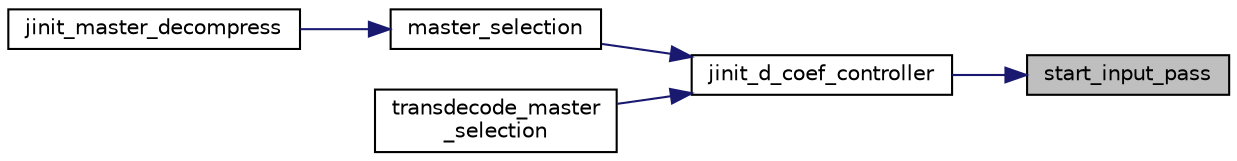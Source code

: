 digraph "start_input_pass"
{
 // LATEX_PDF_SIZE
  bgcolor="transparent";
  edge [fontname="Helvetica",fontsize="10",labelfontname="Helvetica",labelfontsize="10"];
  node [fontname="Helvetica",fontsize="10",shape=record];
  rankdir="RL";
  Node62 [label="start_input_pass",height=0.2,width=0.4,color="black", fillcolor="grey75", style="filled", fontcolor="black",tooltip=" "];
  Node62 -> Node63 [dir="back",color="midnightblue",fontsize="10",style="solid"];
  Node63 [label="jinit_d_coef_controller",height=0.2,width=0.4,color="black",URL="$jdcoefct_8c.html#a5c02753173d32b8acd4041b1cdf9e0d2",tooltip=" "];
  Node63 -> Node64 [dir="back",color="midnightblue",fontsize="10",style="solid"];
  Node64 [label="master_selection",height=0.2,width=0.4,color="black",URL="$jdmaster_8c.html#a440a4f3af47f35f6dd2a353329bc3baf",tooltip=" "];
  Node64 -> Node65 [dir="back",color="midnightblue",fontsize="10",style="solid"];
  Node65 [label="jinit_master_decompress",height=0.2,width=0.4,color="black",URL="$jdmaster_8c.html#a103160e5ec5fd80c654e74f633b14818",tooltip=" "];
  Node63 -> Node66 [dir="back",color="midnightblue",fontsize="10",style="solid"];
  Node66 [label="transdecode_master\l_selection",height=0.2,width=0.4,color="black",URL="$jdtrans_8c.html#a16d68f98db8a777ad657673ad118d279",tooltip=" "];
}
